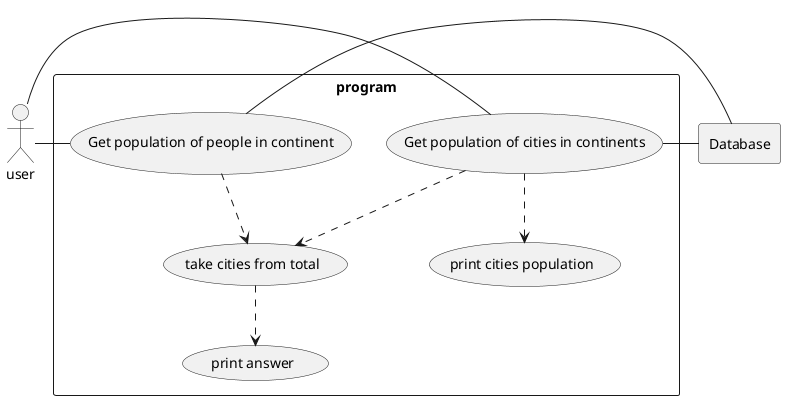 @startuml

actor user as "user"

rectangle Database

rectangle "program" {
    usecase UC4 as "Get population of cities in continents"
    usecase UC5 as "Get population of people in continent"
    usecase UCa as "take cities from total"
    usecase UCb as "print answer"
    usecase UCc as "print cities population"

    user - UC4
    user - UC5
    UC4 ..> UCa
    UC5 ..> UCa
    UCa ..> UCb
    UC4 ..> UCc
    UC4 - Database
    UC5 - Database
}

@enduml